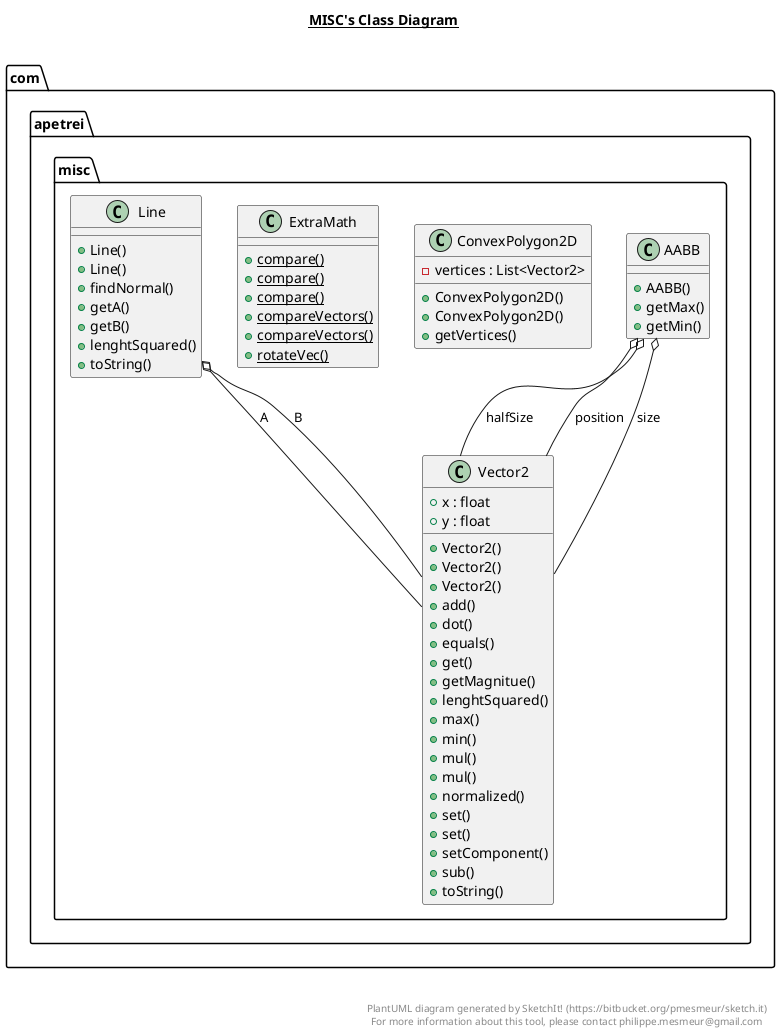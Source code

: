 @startuml

title __MISC's Class Diagram__\n

  namespace com.apetrei.misc {
    class com.apetrei.misc.AABB {
        + AABB()
        + getMax()
        + getMin()
    }
  }
  

  namespace com.apetrei.misc {
    class com.apetrei.misc.ConvexPolygon2D {
        - vertices : List<Vector2>
        + ConvexPolygon2D()
        + ConvexPolygon2D()
        + getVertices()
    }
  }
  

  namespace com.apetrei.misc {
    class com.apetrei.misc.ExtraMath {
        {static} + compare()
        {static} + compare()
        {static} + compare()
        {static} + compareVectors()
        {static} + compareVectors()
        {static} + rotateVec()
    }
  }
  

  namespace com.apetrei.misc {
    class com.apetrei.misc.Line {
        + Line()
        + Line()
        + findNormal()
        + getA()
        + getB()
        + lenghtSquared()
        + toString()
    }
  }
  

  namespace com.apetrei.misc {
    class com.apetrei.misc.Vector2 {
        + x : float
        + y : float
        + Vector2()
        + Vector2()
        + Vector2()
        + add()
        + dot()
        + equals()
        + get()
        + getMagnitue()
        + lenghtSquared()
        + max()
        + min()
        + mul()
        + mul()
        + normalized()
        + set()
        + set()
        + setComponent()
        + sub()
        + toString()
    }
  }
  

  com.apetrei.misc.AABB o-- com.apetrei.misc.Vector2 : halfSize
  com.apetrei.misc.AABB o-- com.apetrei.misc.Vector2 : position
  com.apetrei.misc.AABB o-- com.apetrei.misc.Vector2 : size
  com.apetrei.misc.Line o-- com.apetrei.misc.Vector2 : A
  com.apetrei.misc.Line o-- com.apetrei.misc.Vector2 : B


right footer


PlantUML diagram generated by SketchIt! (https://bitbucket.org/pmesmeur/sketch.it)
For more information about this tool, please contact philippe.mesmeur@gmail.com
endfooter

@enduml
